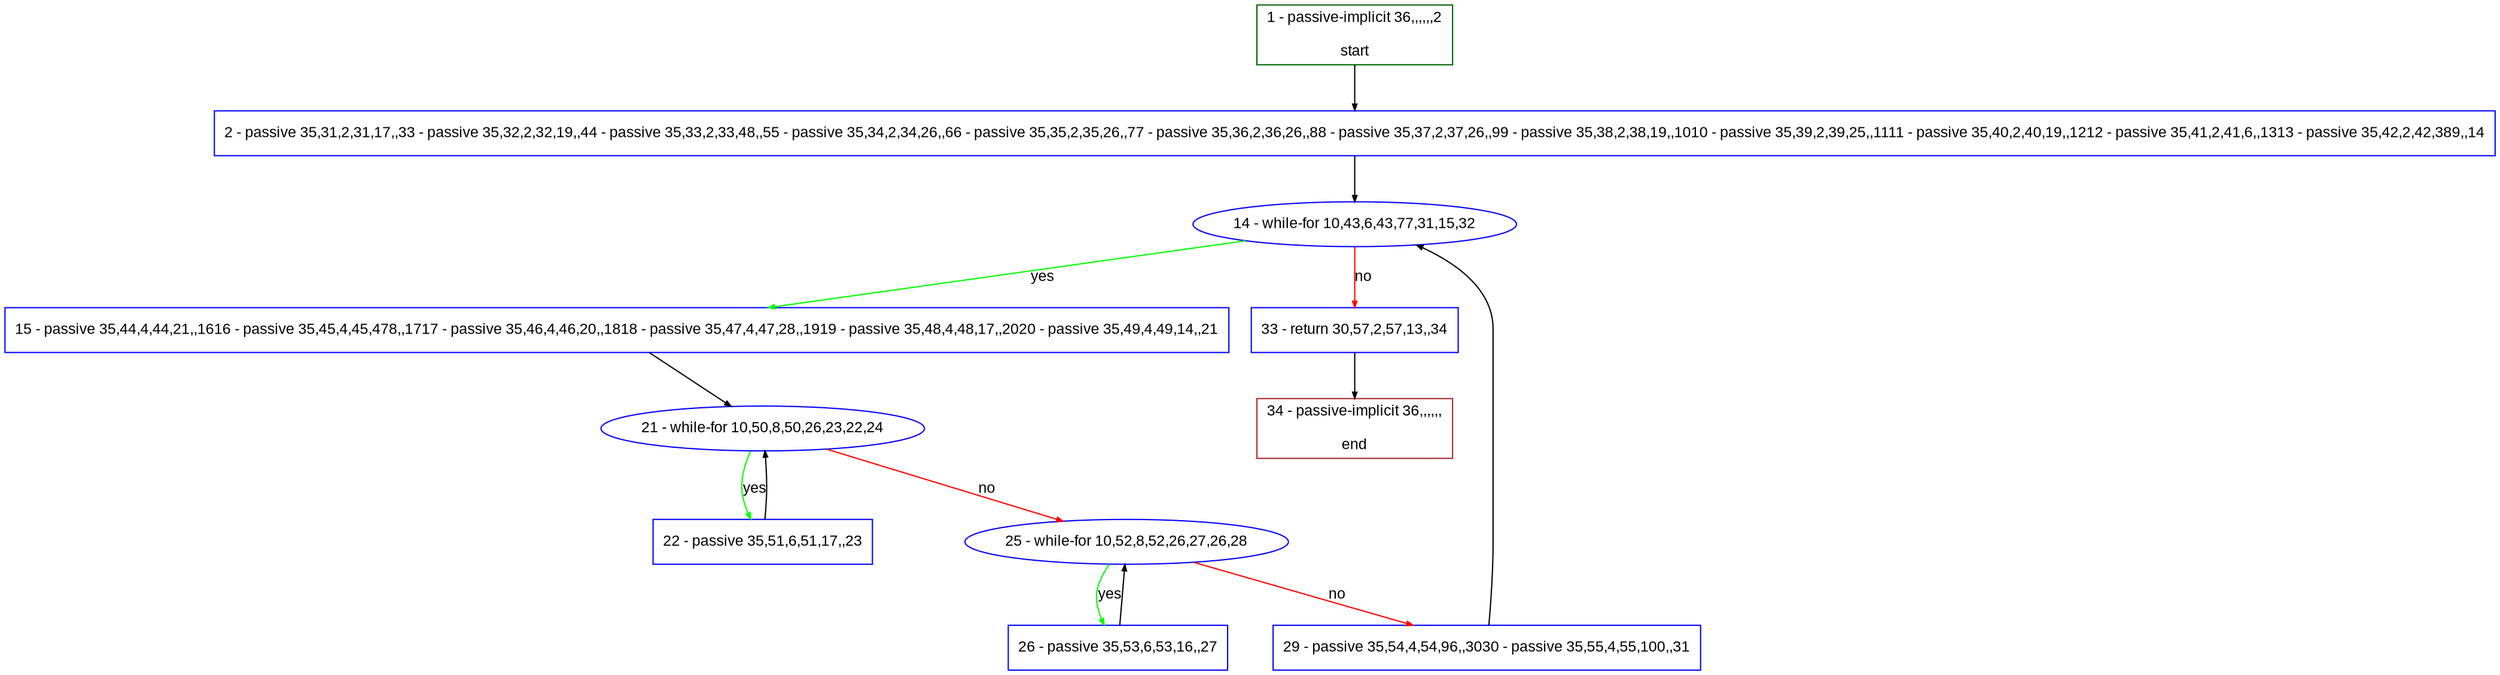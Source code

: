 digraph "" {
  graph [pack="true", label="", fontsize="12", packmode="clust", fontname="Arial", fillcolor="#FFFFCC", bgcolor="white", style="rounded,filled", compound="true"];
  node [node_initialized="no", label="", color="grey", fontsize="12", fillcolor="white", fontname="Arial", style="filled", shape="rectangle", compound="true", fixedsize="false"];
  edge [fontcolor="black", arrowhead="normal", arrowtail="none", arrowsize="0.5", ltail="", label="", color="black", fontsize="12", lhead="", fontname="Arial", dir="forward", compound="true"];
  __N1 [label="2 - passive 35,31,2,31,17,,33 - passive 35,32,2,32,19,,44 - passive 35,33,2,33,48,,55 - passive 35,34,2,34,26,,66 - passive 35,35,2,35,26,,77 - passive 35,36,2,36,26,,88 - passive 35,37,2,37,26,,99 - passive 35,38,2,38,19,,1010 - passive 35,39,2,39,25,,1111 - passive 35,40,2,40,19,,1212 - passive 35,41,2,41,6,,1313 - passive 35,42,2,42,389,,14", color="#0000ff", fillcolor="#ffffff", style="filled", shape="box"];
  __N2 [label="1 - passive-implicit 36,,,,,,2\n\nstart", color="#006400", fillcolor="#ffffff", style="filled", shape="box"];
  __N3 [label="14 - while-for 10,43,6,43,77,31,15,32", color="#0000ff", fillcolor="#ffffff", style="filled", shape="oval"];
  __N4 [label="15 - passive 35,44,4,44,21,,1616 - passive 35,45,4,45,478,,1717 - passive 35,46,4,46,20,,1818 - passive 35,47,4,47,28,,1919 - passive 35,48,4,48,17,,2020 - passive 35,49,4,49,14,,21", color="#0000ff", fillcolor="#ffffff", style="filled", shape="box"];
  __N5 [label="33 - return 30,57,2,57,13,,34", color="#0000ff", fillcolor="#ffffff", style="filled", shape="box"];
  __N6 [label="21 - while-for 10,50,8,50,26,23,22,24", color="#0000ff", fillcolor="#ffffff", style="filled", shape="oval"];
  __N7 [label="22 - passive 35,51,6,51,17,,23", color="#0000ff", fillcolor="#ffffff", style="filled", shape="box"];
  __N8 [label="25 - while-for 10,52,8,52,26,27,26,28", color="#0000ff", fillcolor="#ffffff", style="filled", shape="oval"];
  __N9 [label="26 - passive 35,53,6,53,16,,27", color="#0000ff", fillcolor="#ffffff", style="filled", shape="box"];
  __N10 [label="29 - passive 35,54,4,54,96,,3030 - passive 35,55,4,55,100,,31", color="#0000ff", fillcolor="#ffffff", style="filled", shape="box"];
  __N11 [label="34 - passive-implicit 36,,,,,,\n\nend", color="#a52a2a", fillcolor="#ffffff", style="filled", shape="box"];
  __N2 -> __N1 [arrowhead="normal", arrowtail="none", color="#000000", label="", dir="forward"];
  __N1 -> __N3 [arrowhead="normal", arrowtail="none", color="#000000", label="", dir="forward"];
  __N3 -> __N4 [arrowhead="normal", arrowtail="none", color="#00ff00", label="yes", dir="forward"];
  __N3 -> __N5 [arrowhead="normal", arrowtail="none", color="#ff0000", label="no", dir="forward"];
  __N4 -> __N6 [arrowhead="normal", arrowtail="none", color="#000000", label="", dir="forward"];
  __N6 -> __N7 [arrowhead="normal", arrowtail="none", color="#00ff00", label="yes", dir="forward"];
  __N7 -> __N6 [arrowhead="normal", arrowtail="none", color="#000000", label="", dir="forward"];
  __N6 -> __N8 [arrowhead="normal", arrowtail="none", color="#ff0000", label="no", dir="forward"];
  __N8 -> __N9 [arrowhead="normal", arrowtail="none", color="#00ff00", label="yes", dir="forward"];
  __N9 -> __N8 [arrowhead="normal", arrowtail="none", color="#000000", label="", dir="forward"];
  __N8 -> __N10 [arrowhead="normal", arrowtail="none", color="#ff0000", label="no", dir="forward"];
  __N10 -> __N3 [arrowhead="normal", arrowtail="none", color="#000000", label="", dir="forward"];
  __N5 -> __N11 [arrowhead="normal", arrowtail="none", color="#000000", label="", dir="forward"];
}
